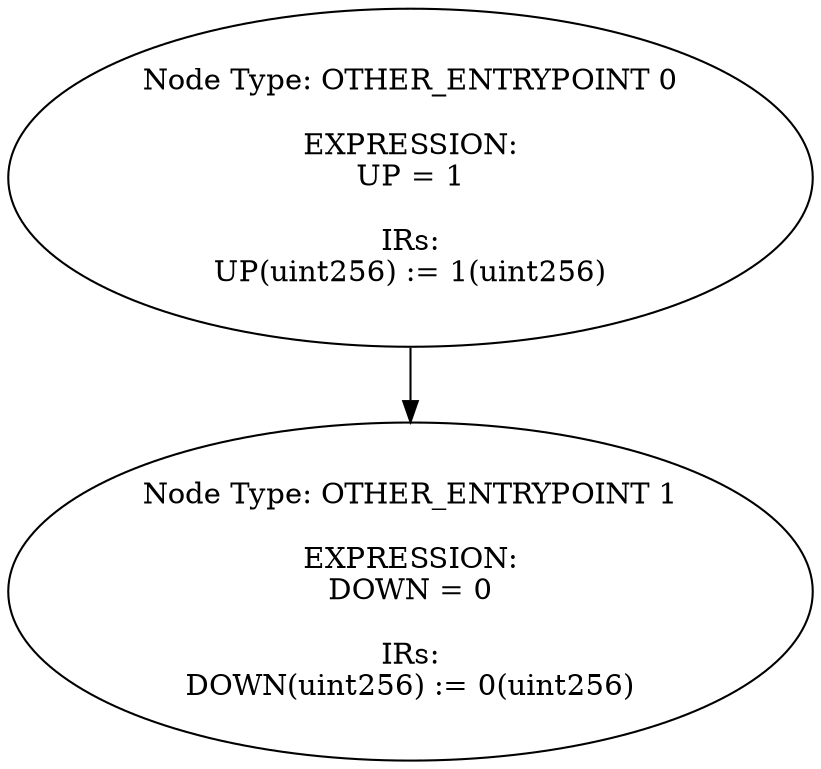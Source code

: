 digraph{
0[label="Node Type: OTHER_ENTRYPOINT 0

EXPRESSION:
UP = 1

IRs:
UP(uint256) := 1(uint256)"];
0->1;
1[label="Node Type: OTHER_ENTRYPOINT 1

EXPRESSION:
DOWN = 0

IRs:
DOWN(uint256) := 0(uint256)"];
}
